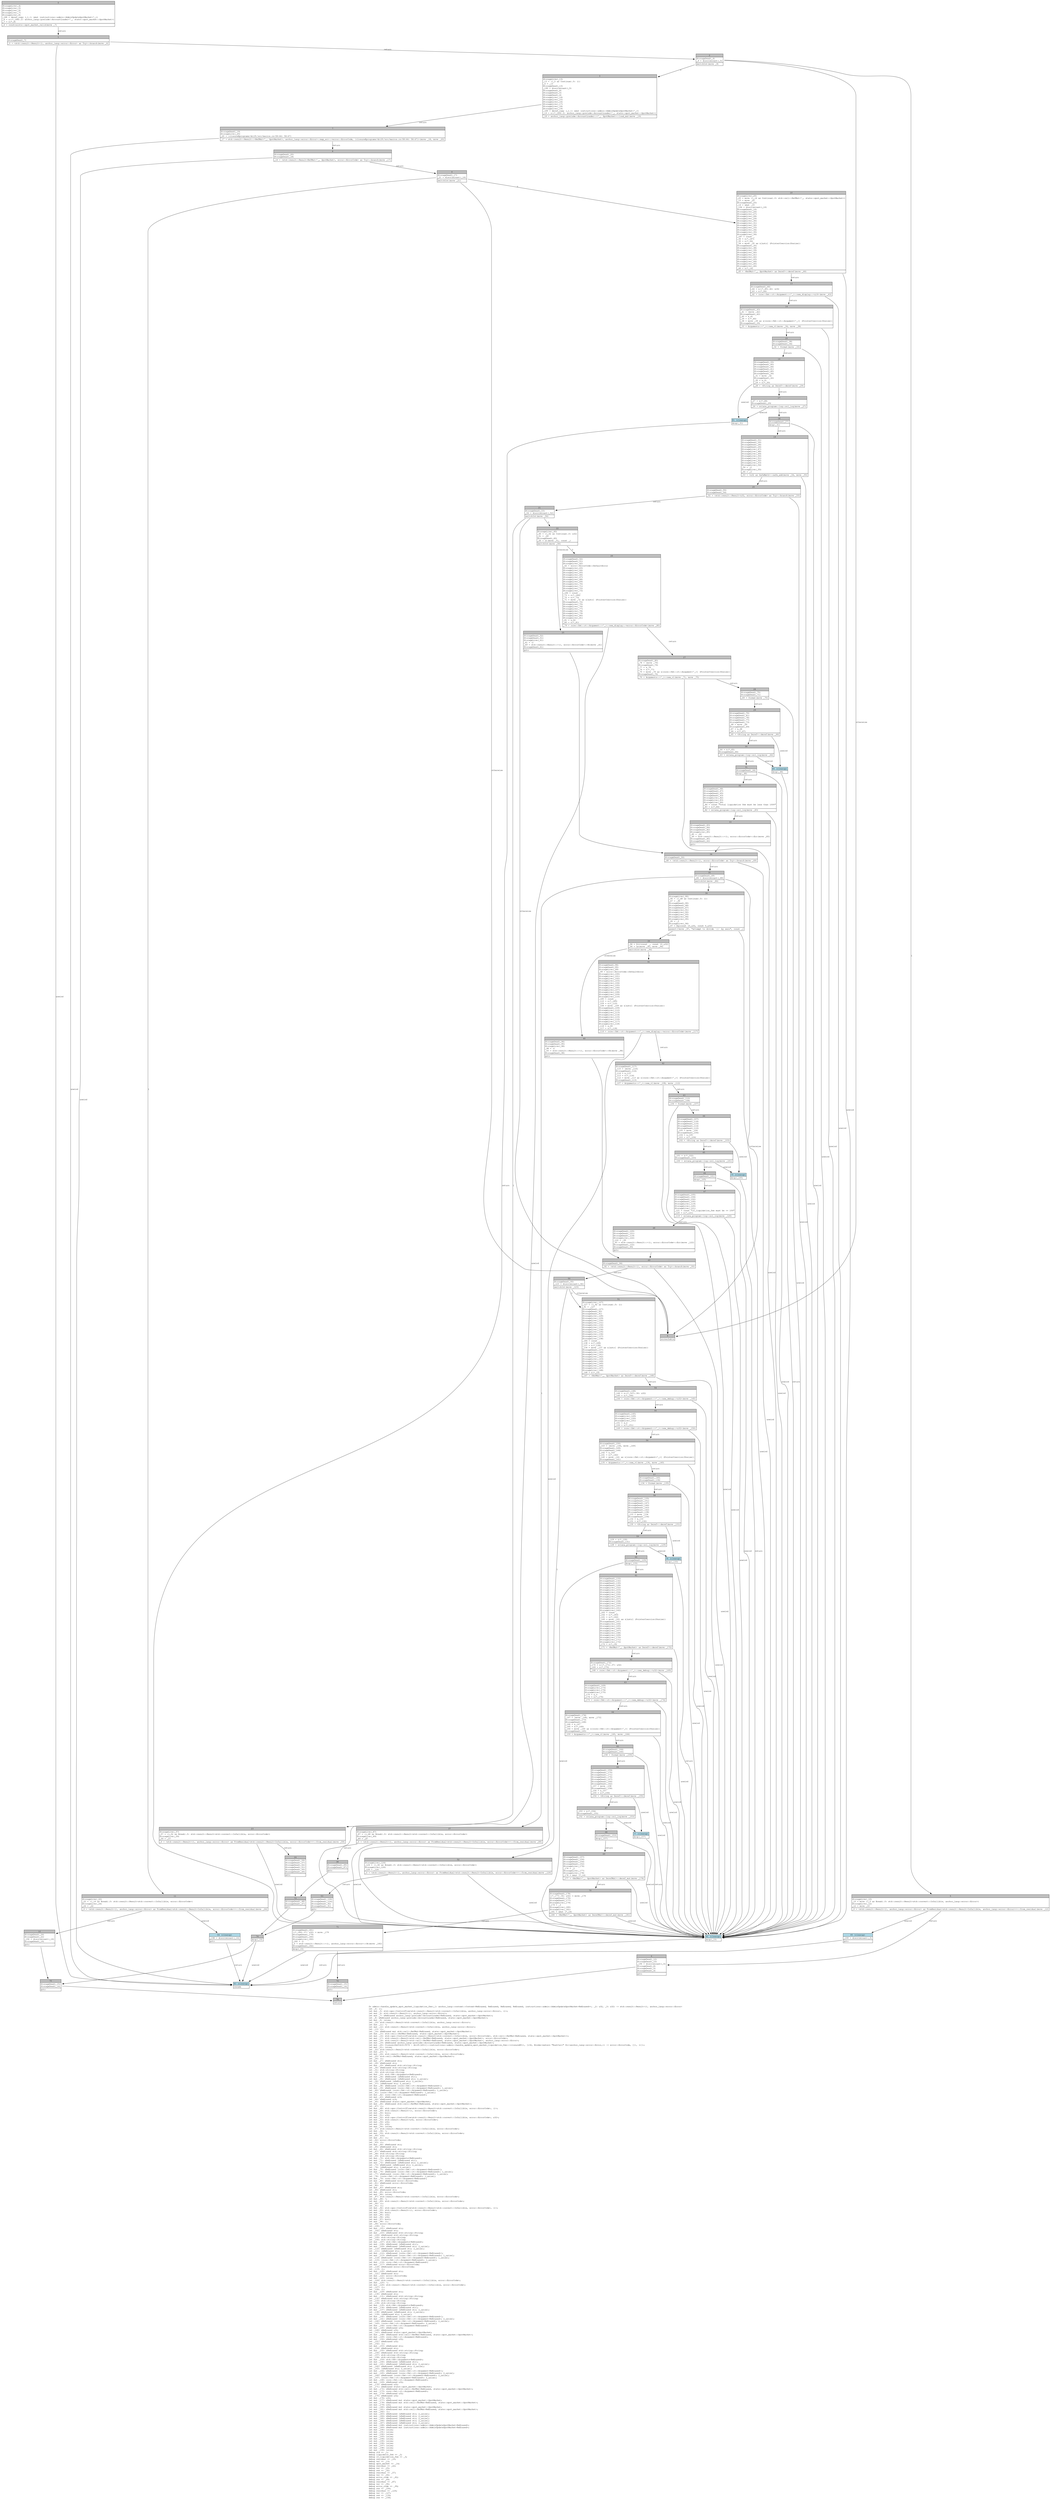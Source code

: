 digraph Mir_0_5575 {
    graph [fontname="Courier, monospace"];
    node [fontname="Courier, monospace"];
    edge [fontname="Courier, monospace"];
    label=<fn admin::handle_update_spot_market_liquidation_fee(_1: anchor_lang::context::Context&lt;ReErased, ReErased, ReErased, ReErased, instructions::admin::AdminUpdateSpotMarket&lt;ReErased&gt;&gt;, _2: u32, _3: u32) -&gt; std::result::Result&lt;(), anchor_lang::error::Error&gt;<br align="left"/>let _4: ();<br align="left"/>let mut _5: std::ops::ControlFlow&lt;std::result::Result&lt;std::convert::Infallible, anchor_lang::error::Error&gt;, ()&gt;;<br align="left"/>let mut _6: std::result::Result&lt;(), anchor_lang::error::Error&gt;;<br align="left"/>let mut _7: &amp;ReErased anchor_lang::prelude::AccountLoader&lt;ReErased, state::spot_market::SpotMarket&gt;;<br align="left"/>let _8: &amp;ReErased anchor_lang::prelude::AccountLoader&lt;ReErased, state::spot_market::SpotMarket&gt;;<br align="left"/>let mut _9: isize;<br align="left"/>let _10: std::result::Result&lt;std::convert::Infallible, anchor_lang::error::Error&gt;;<br align="left"/>let mut _11: !;<br align="left"/>let mut _12: std::result::Result&lt;std::convert::Infallible, anchor_lang::error::Error&gt;;<br align="left"/>let _13: ();<br align="left"/>let _14: &amp;ReErased mut std::cell::RefMut&lt;ReErased, state::spot_market::SpotMarket&gt;;<br align="left"/>let mut _15: std::cell::RefMut&lt;ReErased, state::spot_market::SpotMarket&gt;;<br align="left"/>let mut _16: std::ops::ControlFlow&lt;std::result::Result&lt;std::convert::Infallible, error::ErrorCode&gt;, std::cell::RefMut&lt;ReErased, state::spot_market::SpotMarket&gt;&gt;;<br align="left"/>let mut _17: std::result::Result&lt;std::cell::RefMut&lt;ReErased, state::spot_market::SpotMarket&gt;, error::ErrorCode&gt;;<br align="left"/>let mut _18: std::result::Result&lt;std::cell::RefMut&lt;ReErased, state::spot_market::SpotMarket&gt;, anchor_lang::error::Error&gt;;<br align="left"/>let mut _19: &amp;ReErased anchor_lang::prelude::AccountLoader&lt;ReErased, state::spot_market::SpotMarket&gt;;<br align="left"/>let mut _20: Closure(DefId(0:5576 ~ drift[d311]::instructions::admin::handle_update_spot_market_liquidation_fee::{closure#0}), [i32, Binder(extern &quot;RustCall&quot; fn((anchor_lang::error::Error,)) -&gt; error::ErrorCode, []), ()]);<br align="left"/>let mut _21: isize;<br align="left"/>let _22: std::result::Result&lt;std::convert::Infallible, error::ErrorCode&gt;;<br align="left"/>let mut _23: !;<br align="left"/>let mut _24: std::result::Result&lt;std::convert::Infallible, error::ErrorCode&gt;;<br align="left"/>let _25: std::cell::RefMut&lt;ReErased, state::spot_market::SpotMarket&gt;;<br align="left"/>let _26: ();<br align="left"/>let mut _27: &amp;ReErased str;<br align="left"/>let _28: &amp;ReErased str;<br align="left"/>let mut _29: &amp;ReErased std::string::String;<br align="left"/>let _30: &amp;ReErased std::string::String;<br align="left"/>let _31: std::string::String;<br align="left"/>let _32: std::string::String;<br align="left"/>let mut _33: std::fmt::Arguments&lt;ReErased&gt;;<br align="left"/>let mut _34: &amp;ReErased [&amp;ReErased str];<br align="left"/>let mut _35: &amp;ReErased [&amp;ReErased str; 2_usize];<br align="left"/>let _36: &amp;ReErased [&amp;ReErased str; 2_usize];<br align="left"/>let _37: [&amp;ReErased str; 2_usize];<br align="left"/>let mut _38: &amp;ReErased [core::fmt::rt::Argument&lt;ReErased&gt;];<br align="left"/>let mut _39: &amp;ReErased [core::fmt::rt::Argument&lt;ReErased&gt;; 1_usize];<br align="left"/>let _40: &amp;ReErased [core::fmt::rt::Argument&lt;ReErased&gt;; 1_usize];<br align="left"/>let _41: [core::fmt::rt::Argument&lt;ReErased&gt;; 1_usize];<br align="left"/>let mut _42: core::fmt::rt::Argument&lt;ReErased&gt;;<br align="left"/>let mut _43: &amp;ReErased u16;<br align="left"/>let _44: &amp;ReErased u16;<br align="left"/>let _45: &amp;ReErased state::spot_market::SpotMarket;<br align="left"/>let mut _46: &amp;ReErased std::cell::RefMut&lt;ReErased, state::spot_market::SpotMarket&gt;;<br align="left"/>let _47: ();<br align="left"/>let mut _48: std::ops::ControlFlow&lt;std::result::Result&lt;std::convert::Infallible, error::ErrorCode&gt;, ()&gt;;<br align="left"/>let mut _49: std::result::Result&lt;(), error::ErrorCode&gt;;<br align="left"/>let mut _50: bool;<br align="left"/>let mut _51: u32;<br align="left"/>let mut _52: std::ops::ControlFlow&lt;std::result::Result&lt;std::convert::Infallible, error::ErrorCode&gt;, u32&gt;;<br align="left"/>let mut _53: std::result::Result&lt;u32, error::ErrorCode&gt;;<br align="left"/>let mut _54: u32;<br align="left"/>let mut _55: u32;<br align="left"/>let mut _56: isize;<br align="left"/>let _57: std::result::Result&lt;std::convert::Infallible, error::ErrorCode&gt;;<br align="left"/>let mut _58: !;<br align="left"/>let mut _59: std::result::Result&lt;std::convert::Infallible, error::ErrorCode&gt;;<br align="left"/>let _60: u32;<br align="left"/>let mut _61: ();<br align="left"/>let _62: error::ErrorCode;<br align="left"/>let _63: ();<br align="left"/>let mut _64: &amp;ReErased str;<br align="left"/>let _65: &amp;ReErased str;<br align="left"/>let mut _66: &amp;ReErased std::string::String;<br align="left"/>let _67: &amp;ReErased std::string::String;<br align="left"/>let _68: std::string::String;<br align="left"/>let _69: std::string::String;<br align="left"/>let mut _70: std::fmt::Arguments&lt;ReErased&gt;;<br align="left"/>let mut _71: &amp;ReErased [&amp;ReErased str];<br align="left"/>let mut _72: &amp;ReErased [&amp;ReErased str; 2_usize];<br align="left"/>let _73: &amp;ReErased [&amp;ReErased str; 2_usize];<br align="left"/>let _74: [&amp;ReErased str; 2_usize];<br align="left"/>let mut _75: &amp;ReErased [core::fmt::rt::Argument&lt;ReErased&gt;];<br align="left"/>let mut _76: &amp;ReErased [core::fmt::rt::Argument&lt;ReErased&gt;; 1_usize];<br align="left"/>let _77: &amp;ReErased [core::fmt::rt::Argument&lt;ReErased&gt;; 1_usize];<br align="left"/>let _78: [core::fmt::rt::Argument&lt;ReErased&gt;; 1_usize];<br align="left"/>let mut _79: core::fmt::rt::Argument&lt;ReErased&gt;;<br align="left"/>let mut _80: &amp;ReErased error::ErrorCode;<br align="left"/>let _81: &amp;ReErased error::ErrorCode;<br align="left"/>let _82: ();<br align="left"/>let mut _83: &amp;ReErased str;<br align="left"/>let _84: &amp;ReErased str;<br align="left"/>let mut _85: error::ErrorCode;<br align="left"/>let mut _86: isize;<br align="left"/>let _87: std::result::Result&lt;std::convert::Infallible, error::ErrorCode&gt;;<br align="left"/>let mut _88: !;<br align="left"/>let mut _89: std::result::Result&lt;std::convert::Infallible, error::ErrorCode&gt;;<br align="left"/>let _90: ();<br align="left"/>let _91: ();<br align="left"/>let mut _92: std::ops::ControlFlow&lt;std::result::Result&lt;std::convert::Infallible, error::ErrorCode&gt;, ()&gt;;<br align="left"/>let mut _93: std::result::Result&lt;(), error::ErrorCode&gt;;<br align="left"/>let mut _94: bool;<br align="left"/>let mut _95: u32;<br align="left"/>let mut _96: u32;<br align="left"/>let mut _97: bool;<br align="left"/>let mut _98: ();<br align="left"/>let _99: error::ErrorCode;<br align="left"/>let _100: ();<br align="left"/>let mut _101: &amp;ReErased str;<br align="left"/>let _102: &amp;ReErased str;<br align="left"/>let mut _103: &amp;ReErased std::string::String;<br align="left"/>let _104: &amp;ReErased std::string::String;<br align="left"/>let _105: std::string::String;<br align="left"/>let _106: std::string::String;<br align="left"/>let mut _107: std::fmt::Arguments&lt;ReErased&gt;;<br align="left"/>let mut _108: &amp;ReErased [&amp;ReErased str];<br align="left"/>let mut _109: &amp;ReErased [&amp;ReErased str; 2_usize];<br align="left"/>let _110: &amp;ReErased [&amp;ReErased str; 2_usize];<br align="left"/>let _111: [&amp;ReErased str; 2_usize];<br align="left"/>let mut _112: &amp;ReErased [core::fmt::rt::Argument&lt;ReErased&gt;];<br align="left"/>let mut _113: &amp;ReErased [core::fmt::rt::Argument&lt;ReErased&gt;; 1_usize];<br align="left"/>let _114: &amp;ReErased [core::fmt::rt::Argument&lt;ReErased&gt;; 1_usize];<br align="left"/>let _115: [core::fmt::rt::Argument&lt;ReErased&gt;; 1_usize];<br align="left"/>let mut _116: core::fmt::rt::Argument&lt;ReErased&gt;;<br align="left"/>let mut _117: &amp;ReErased error::ErrorCode;<br align="left"/>let _118: &amp;ReErased error::ErrorCode;<br align="left"/>let _119: ();<br align="left"/>let mut _120: &amp;ReErased str;<br align="left"/>let _121: &amp;ReErased str;<br align="left"/>let mut _122: error::ErrorCode;<br align="left"/>let mut _123: isize;<br align="left"/>let _124: std::result::Result&lt;std::convert::Infallible, error::ErrorCode&gt;;<br align="left"/>let mut _125: !;<br align="left"/>let mut _126: std::result::Result&lt;std::convert::Infallible, error::ErrorCode&gt;;<br align="left"/>let _127: ();<br align="left"/>let _128: ();<br align="left"/>let mut _129: &amp;ReErased str;<br align="left"/>let _130: &amp;ReErased str;<br align="left"/>let mut _131: &amp;ReErased std::string::String;<br align="left"/>let _132: &amp;ReErased std::string::String;<br align="left"/>let _133: std::string::String;<br align="left"/>let _134: std::string::String;<br align="left"/>let mut _135: std::fmt::Arguments&lt;ReErased&gt;;<br align="left"/>let mut _136: &amp;ReErased [&amp;ReErased str];<br align="left"/>let mut _137: &amp;ReErased [&amp;ReErased str; 2_usize];<br align="left"/>let _138: &amp;ReErased [&amp;ReErased str; 2_usize];<br align="left"/>let _139: [&amp;ReErased str; 2_usize];<br align="left"/>let mut _140: &amp;ReErased [core::fmt::rt::Argument&lt;ReErased&gt;];<br align="left"/>let mut _141: &amp;ReErased [core::fmt::rt::Argument&lt;ReErased&gt;; 2_usize];<br align="left"/>let _142: &amp;ReErased [core::fmt::rt::Argument&lt;ReErased&gt;; 2_usize];<br align="left"/>let _143: [core::fmt::rt::Argument&lt;ReErased&gt;; 2_usize];<br align="left"/>let mut _144: core::fmt::rt::Argument&lt;ReErased&gt;;<br align="left"/>let mut _145: &amp;ReErased u32;<br align="left"/>let _146: &amp;ReErased u32;<br align="left"/>let _147: &amp;ReErased state::spot_market::SpotMarket;<br align="left"/>let mut _148: &amp;ReErased std::cell::RefMut&lt;ReErased, state::spot_market::SpotMarket&gt;;<br align="left"/>let mut _149: core::fmt::rt::Argument&lt;ReErased&gt;;<br align="left"/>let mut _150: &amp;ReErased u32;<br align="left"/>let _151: &amp;ReErased u32;<br align="left"/>let _152: ();<br align="left"/>let mut _153: &amp;ReErased str;<br align="left"/>let _154: &amp;ReErased str;<br align="left"/>let mut _155: &amp;ReErased std::string::String;<br align="left"/>let _156: &amp;ReErased std::string::String;<br align="left"/>let _157: std::string::String;<br align="left"/>let _158: std::string::String;<br align="left"/>let mut _159: std::fmt::Arguments&lt;ReErased&gt;;<br align="left"/>let mut _160: &amp;ReErased [&amp;ReErased str];<br align="left"/>let mut _161: &amp;ReErased [&amp;ReErased str; 2_usize];<br align="left"/>let _162: &amp;ReErased [&amp;ReErased str; 2_usize];<br align="left"/>let _163: [&amp;ReErased str; 2_usize];<br align="left"/>let mut _164: &amp;ReErased [core::fmt::rt::Argument&lt;ReErased&gt;];<br align="left"/>let mut _165: &amp;ReErased [core::fmt::rt::Argument&lt;ReErased&gt;; 2_usize];<br align="left"/>let _166: &amp;ReErased [core::fmt::rt::Argument&lt;ReErased&gt;; 2_usize];<br align="left"/>let _167: [core::fmt::rt::Argument&lt;ReErased&gt;; 2_usize];<br align="left"/>let mut _168: core::fmt::rt::Argument&lt;ReErased&gt;;<br align="left"/>let mut _169: &amp;ReErased u32;<br align="left"/>let _170: &amp;ReErased u32;<br align="left"/>let _171: &amp;ReErased state::spot_market::SpotMarket;<br align="left"/>let mut _172: &amp;ReErased std::cell::RefMut&lt;ReErased, state::spot_market::SpotMarket&gt;;<br align="left"/>let mut _173: core::fmt::rt::Argument&lt;ReErased&gt;;<br align="left"/>let mut _174: &amp;ReErased u32;<br align="left"/>let _175: &amp;ReErased u32;<br align="left"/>let mut _176: u32;<br align="left"/>let mut _177: &amp;ReErased mut state::spot_market::SpotMarket;<br align="left"/>let mut _178: &amp;ReErased mut std::cell::RefMut&lt;ReErased, state::spot_market::SpotMarket&gt;;<br align="left"/>let mut _179: u32;<br align="left"/>let mut _180: &amp;ReErased mut state::spot_market::SpotMarket;<br align="left"/>let mut _181: &amp;ReErased mut std::cell::RefMut&lt;ReErased, state::spot_market::SpotMarket&gt;;<br align="left"/>let mut _182: ();<br align="left"/>let mut _183: &amp;ReErased [&amp;ReErased str; 2_usize];<br align="left"/>let mut _184: &amp;ReErased [&amp;ReErased str; 2_usize];<br align="left"/>let mut _185: &amp;ReErased [&amp;ReErased str; 2_usize];<br align="left"/>let mut _186: &amp;ReErased [&amp;ReErased str; 2_usize];<br align="left"/>let mut _187: &amp;ReErased [&amp;ReErased str; 2_usize];<br align="left"/>let mut _188: &amp;ReErased mut instructions::admin::AdminUpdateSpotMarket&lt;ReErased&gt;;<br align="left"/>let mut _189: &amp;ReErased mut instructions::admin::AdminUpdateSpotMarket&lt;ReErased&gt;;<br align="left"/>let mut _190: isize;<br align="left"/>let mut _191: isize;<br align="left"/>let mut _192: isize;<br align="left"/>let mut _193: isize;<br align="left"/>let mut _194: isize;<br align="left"/>let mut _195: isize;<br align="left"/>let mut _196: isize;<br align="left"/>let mut _197: isize;<br align="left"/>let mut _198: isize;<br align="left"/>let mut _199: isize;<br align="left"/>debug ctx =&gt; _1;<br align="left"/>debug liquidator_fee =&gt; _2;<br align="left"/>debug if_liquidation_fee =&gt; _3;<br align="left"/>debug residual =&gt; _10;<br align="left"/>debug val =&gt; _13;<br align="left"/>debug spot_market =&gt; _14;<br align="left"/>debug residual =&gt; _22;<br align="left"/>debug val =&gt; _25;<br align="left"/>debug res =&gt; _32;<br align="left"/>debug residual =&gt; _57;<br align="left"/>debug val =&gt; _60;<br align="left"/>debug error_code =&gt; _62;<br align="left"/>debug res =&gt; _69;<br align="left"/>debug residual =&gt; _87;<br align="left"/>debug val =&gt; _90;<br align="left"/>debug error_code =&gt; _99;<br align="left"/>debug res =&gt; _106;<br align="left"/>debug residual =&gt; _124;<br align="left"/>debug val =&gt; _127;<br align="left"/>debug res =&gt; _134;<br align="left"/>debug res =&gt; _158;<br align="left"/>>;
    bb0__0_5575 [shape="none", label=<<table border="0" cellborder="1" cellspacing="0"><tr><td bgcolor="gray" align="center" colspan="1">0</td></tr><tr><td align="left" balign="left">StorageLive(_4)<br/>StorageLive(_5)<br/>StorageLive(_6)<br/>StorageLive(_7)<br/>StorageLive(_8)<br/>_188 = deref_copy (_1.1: &amp;mut instructions::admin::AdminUpdateSpotMarket&lt;'_&gt;)<br/>_8 = &amp;((*_188).2: anchor_lang::prelude::AccountLoader&lt;'_, state::spot_market::SpotMarket&gt;)<br/>_7 = &amp;(*_8)<br/></td></tr><tr><td align="left">_6 = constraints::spot_market_valid(move _7)</td></tr></table>>];
    bb1__0_5575 [shape="none", label=<<table border="0" cellborder="1" cellspacing="0"><tr><td bgcolor="gray" align="center" colspan="1">1</td></tr><tr><td align="left" balign="left">StorageDead(_7)<br/></td></tr><tr><td align="left">_5 = &lt;std::result::Result&lt;(), anchor_lang::error::Error&gt; as Try&gt;::branch(move _6)</td></tr></table>>];
    bb2__0_5575 [shape="none", label=<<table border="0" cellborder="1" cellspacing="0"><tr><td bgcolor="gray" align="center" colspan="1">2</td></tr><tr><td align="left" balign="left">StorageDead(_6)<br/>_9 = discriminant(_5)<br/></td></tr><tr><td align="left">switchInt(move _9)</td></tr></table>>];
    bb3__0_5575 [shape="none", label=<<table border="0" cellborder="1" cellspacing="0"><tr><td bgcolor="gray" align="center" colspan="1">3</td></tr><tr><td align="left" balign="left">StorageLive(_13)<br/>_13 = ((_5 as Continue).0: ())<br/>_4 = _13<br/>StorageDead(_13)<br/>_190 = discriminant(_5)<br/>StorageDead(_8)<br/>StorageDead(_5)<br/>StorageDead(_4)<br/>StorageLive(_14)<br/>StorageLive(_15)<br/>StorageLive(_16)<br/>StorageLive(_17)<br/>StorageLive(_18)<br/>StorageLive(_19)<br/>_189 = deref_copy (_1.1: &amp;mut instructions::admin::AdminUpdateSpotMarket&lt;'_&gt;)<br/>_19 = &amp;((*_189).2: anchor_lang::prelude::AccountLoader&lt;'_, state::spot_market::SpotMarket&gt;)<br/></td></tr><tr><td align="left">_18 = anchor_lang::prelude::AccountLoader::&lt;'_, SpotMarket&gt;::load_mut(move _19)</td></tr></table>>];
    bb4__0_5575 [shape="none", label=<<table border="0" cellborder="1" cellspacing="0"><tr><td bgcolor="gray" align="center" colspan="1">4</td></tr><tr><td align="left">unreachable</td></tr></table>>];
    bb5__0_5575 [shape="none", label=<<table border="0" cellborder="1" cellspacing="0"><tr><td bgcolor="gray" align="center" colspan="1">5</td></tr><tr><td align="left" balign="left">StorageLive(_10)<br/>_10 = move ((_5 as Break).0: std::result::Result&lt;std::convert::Infallible, anchor_lang::error::Error&gt;)<br/>StorageLive(_12)<br/>_12 = move _10<br/></td></tr><tr><td align="left">_0 = &lt;std::result::Result&lt;(), anchor_lang::error::Error&gt; as FromResidual&lt;std::result::Result&lt;Infallible, anchor_lang::error::Error&gt;&gt;&gt;::from_residual(move _12)</td></tr></table>>];
    bb6__0_5575 [shape="none", label=<<table border="0" cellborder="1" cellspacing="0"><tr><td bgcolor="gray" align="center" colspan="1">6</td></tr><tr><td align="left" balign="left">StorageDead(_12)<br/>StorageDead(_10)<br/>_196 = discriminant(_5)<br/>StorageDead(_8)<br/>StorageDead(_5)<br/>StorageDead(_4)<br/></td></tr><tr><td align="left">goto</td></tr></table>>];
    bb7__0_5575 [shape="none", label=<<table border="0" cellborder="1" cellspacing="0"><tr><td bgcolor="gray" align="center" colspan="1">7</td></tr><tr><td align="left" balign="left">StorageDead(_19)<br/>StorageLive(_20)<br/>_20 = {closure@programs/drift/src/macros.rs:58:44: 58:47}<br/></td></tr><tr><td align="left">_17 = std::result::Result::&lt;RefMut&lt;'_, SpotMarket&gt;, anchor_lang::error::Error&gt;::map_err::&lt;error::ErrorCode, {closure@programs/drift/src/macros.rs:58:44: 58:47}&gt;(move _18, move _20)</td></tr></table>>];
    bb8__0_5575 [shape="none", label=<<table border="0" cellborder="1" cellspacing="0"><tr><td bgcolor="gray" align="center" colspan="1">8</td></tr><tr><td align="left" balign="left">StorageDead(_20)<br/>StorageDead(_18)<br/></td></tr><tr><td align="left">_16 = &lt;std::result::Result&lt;RefMut&lt;'_, SpotMarket&gt;, error::ErrorCode&gt; as Try&gt;::branch(move _17)</td></tr></table>>];
    bb9__0_5575 [shape="none", label=<<table border="0" cellborder="1" cellspacing="0"><tr><td bgcolor="gray" align="center" colspan="1">9</td></tr><tr><td align="left" balign="left">StorageDead(_17)<br/>_21 = discriminant(_16)<br/></td></tr><tr><td align="left">switchInt(move _21)</td></tr></table>>];
    bb10__0_5575 [shape="none", label=<<table border="0" cellborder="1" cellspacing="0"><tr><td bgcolor="gray" align="center" colspan="1">10</td></tr><tr><td align="left" balign="left">StorageLive(_25)<br/>_25 = move ((_16 as Continue).0: std::cell::RefMut&lt;'_, state::spot_market::SpotMarket&gt;)<br/>_15 = move _25<br/>StorageDead(_25)<br/>_14 = &amp;mut _15<br/>_194 = discriminant(_16)<br/>StorageDead(_16)<br/>StorageLive(_26)<br/>StorageLive(_27)<br/>StorageLive(_28)<br/>StorageLive(_29)<br/>StorageLive(_30)<br/>StorageLive(_31)<br/>StorageLive(_32)<br/>StorageLive(_33)<br/>StorageLive(_34)<br/>StorageLive(_35)<br/>StorageLive(_36)<br/>_187 = const _<br/>_36 = &amp;(*_187)<br/>_35 = &amp;(*_36)<br/>_34 = move _35 as &amp;[&amp;str] (PointerCoercion(Unsize))<br/>StorageDead(_35)<br/>StorageLive(_38)<br/>StorageLive(_39)<br/>StorageLive(_40)<br/>StorageLive(_41)<br/>StorageLive(_42)<br/>StorageLive(_43)<br/>StorageLive(_44)<br/>StorageLive(_45)<br/>StorageLive(_46)<br/>_46 = &amp;(*_14)<br/></td></tr><tr><td align="left">_45 = &lt;RefMut&lt;'_, SpotMarket&gt; as Deref&gt;::deref(move _46)</td></tr></table>>];
    bb11__0_5575 [shape="none", label=<<table border="0" cellborder="1" cellspacing="0"><tr><td bgcolor="gray" align="center" colspan="1">11</td></tr><tr><td align="left" balign="left">StorageLive(_22)<br/>_22 = ((_16 as Break).0: std::result::Result&lt;std::convert::Infallible, error::ErrorCode&gt;)<br/>StorageLive(_24)<br/>_24 = _22<br/></td></tr><tr><td align="left">_0 = &lt;std::result::Result&lt;(), anchor_lang::error::Error&gt; as FromResidual&lt;std::result::Result&lt;Infallible, error::ErrorCode&gt;&gt;&gt;::from_residual(move _24)</td></tr></table>>];
    bb12__0_5575 [shape="none", label=<<table border="0" cellborder="1" cellspacing="0"><tr><td bgcolor="gray" align="center" colspan="1">12</td></tr><tr><td align="left" balign="left">StorageDead(_24)<br/>StorageDead(_22)<br/>_192 = discriminant(_16)<br/>StorageDead(_16)<br/></td></tr><tr><td align="left">goto</td></tr></table>>];
    bb13__0_5575 [shape="none", label=<<table border="0" cellborder="1" cellspacing="0"><tr><td bgcolor="gray" align="center" colspan="1">13</td></tr><tr><td align="left" balign="left">StorageDead(_46)<br/>_44 = &amp;((*_45).42: u16)<br/>_43 = &amp;(*_44)<br/></td></tr><tr><td align="left">_42 = core::fmt::rt::Argument::&lt;'_&gt;::new_display::&lt;u16&gt;(move _43)</td></tr></table>>];
    bb14__0_5575 [shape="none", label=<<table border="0" cellborder="1" cellspacing="0"><tr><td bgcolor="gray" align="center" colspan="1">14</td></tr><tr><td align="left" balign="left">StorageDead(_43)<br/>_41 = [move _42]<br/>StorageDead(_42)<br/>_40 = &amp;_41<br/>_39 = &amp;(*_40)<br/>_38 = move _39 as &amp;[core::fmt::rt::Argument&lt;'_&gt;] (PointerCoercion(Unsize))<br/>StorageDead(_39)<br/></td></tr><tr><td align="left">_33 = Arguments::&lt;'_&gt;::new_v1(move _34, move _38)</td></tr></table>>];
    bb15__0_5575 [shape="none", label=<<table border="0" cellborder="1" cellspacing="0"><tr><td bgcolor="gray" align="center" colspan="1">15</td></tr><tr><td align="left" balign="left">StorageDead(_38)<br/>StorageDead(_34)<br/></td></tr><tr><td align="left">_32 = format(move _33)</td></tr></table>>];
    bb16__0_5575 [shape="none", label=<<table border="0" cellborder="1" cellspacing="0"><tr><td bgcolor="gray" align="center" colspan="1">16</td></tr><tr><td align="left" balign="left">StorageDead(_33)<br/>StorageDead(_45)<br/>StorageDead(_44)<br/>StorageDead(_41)<br/>StorageDead(_40)<br/>StorageDead(_36)<br/>_31 = move _32<br/>StorageDead(_32)<br/>_30 = &amp;_31<br/>_29 = &amp;(*_30)<br/></td></tr><tr><td align="left">_28 = &lt;String as Deref&gt;::deref(move _29)</td></tr></table>>];
    bb17__0_5575 [shape="none", label=<<table border="0" cellborder="1" cellspacing="0"><tr><td bgcolor="gray" align="center" colspan="1">17</td></tr><tr><td align="left" balign="left">_27 = &amp;(*_28)<br/>StorageDead(_29)<br/></td></tr><tr><td align="left">_26 = solana_program::log::sol_log(move _27)</td></tr></table>>];
    bb18__0_5575 [shape="none", label=<<table border="0" cellborder="1" cellspacing="0"><tr><td bgcolor="gray" align="center" colspan="1">18</td></tr><tr><td align="left" balign="left">StorageDead(_27)<br/></td></tr><tr><td align="left">drop(_31)</td></tr></table>>];
    bb19__0_5575 [shape="none", label=<<table border="0" cellborder="1" cellspacing="0"><tr><td bgcolor="gray" align="center" colspan="1">19</td></tr><tr><td align="left" balign="left">StorageDead(_31)<br/>StorageDead(_30)<br/>StorageDead(_28)<br/>StorageDead(_26)<br/>StorageLive(_47)<br/>StorageLive(_48)<br/>StorageLive(_49)<br/>StorageLive(_50)<br/>StorageLive(_51)<br/>StorageLive(_52)<br/>StorageLive(_53)<br/>StorageLive(_54)<br/>_54 = _2<br/>StorageLive(_55)<br/>_55 = _3<br/></td></tr><tr><td align="left">_53 = &lt;u32 as SafeMath&gt;::safe_add(move _54, move _55)</td></tr></table>>];
    bb20__0_5575 [shape="none", label=<<table border="0" cellborder="1" cellspacing="0"><tr><td bgcolor="gray" align="center" colspan="1">20</td></tr><tr><td align="left" balign="left">StorageDead(_55)<br/>StorageDead(_54)<br/></td></tr><tr><td align="left">_52 = &lt;std::result::Result&lt;u32, error::ErrorCode&gt; as Try&gt;::branch(move _53)</td></tr></table>>];
    bb21__0_5575 [shape="none", label=<<table border="0" cellborder="1" cellspacing="0"><tr><td bgcolor="gray" align="center" colspan="1">21</td></tr><tr><td align="left" balign="left">StorageDead(_53)<br/>_56 = discriminant(_52)<br/></td></tr><tr><td align="left">switchInt(move _56)</td></tr></table>>];
    bb22__0_5575 [shape="none", label=<<table border="0" cellborder="1" cellspacing="0"><tr><td bgcolor="gray" align="center" colspan="1">22</td></tr><tr><td align="left" balign="left">StorageLive(_60)<br/>_60 = ((_52 as Continue).0: u32)<br/>_51 = _60<br/>StorageDead(_60)<br/>_50 = Lt(move _51, const _)<br/></td></tr><tr><td align="left">switchInt(move _50)</td></tr></table>>];
    bb23__0_5575 [shape="none", label=<<table border="0" cellborder="1" cellspacing="0"><tr><td bgcolor="gray" align="center" colspan="1">23</td></tr><tr><td align="left" balign="left">StorageLive(_57)<br/>_57 = ((_52 as Break).0: std::result::Result&lt;std::convert::Infallible, error::ErrorCode&gt;)<br/>StorageLive(_59)<br/>_59 = _57<br/></td></tr><tr><td align="left">_0 = &lt;std::result::Result&lt;(), anchor_lang::error::Error&gt; as FromResidual&lt;std::result::Result&lt;Infallible, error::ErrorCode&gt;&gt;&gt;::from_residual(move _59)</td></tr></table>>];
    bb24__0_5575 [shape="none", label=<<table border="0" cellborder="1" cellspacing="0"><tr><td bgcolor="gray" align="center" colspan="1">24</td></tr><tr><td align="left" balign="left">StorageDead(_59)<br/>StorageDead(_57)<br/>StorageDead(_52)<br/>StorageDead(_51)<br/>StorageDead(_50)<br/>StorageDead(_49)<br/></td></tr><tr><td align="left">goto</td></tr></table>>];
    bb25__0_5575 [shape="none", label=<<table border="0" cellborder="1" cellspacing="0"><tr><td bgcolor="gray" align="center" colspan="1">25</td></tr><tr><td align="left" balign="left">StorageDead(_52)<br/>StorageDead(_51)<br/>StorageLive(_61)<br/>_61 = ()<br/>_49 = std::result::Result::&lt;(), error::ErrorCode&gt;::Ok(move _61)<br/>StorageDead(_61)<br/></td></tr><tr><td align="left">goto</td></tr></table>>];
    bb26__0_5575 [shape="none", label=<<table border="0" cellborder="1" cellspacing="0"><tr><td bgcolor="gray" align="center" colspan="1">26</td></tr><tr><td align="left" balign="left">StorageDead(_52)<br/>StorageDead(_51)<br/>StorageLive(_62)<br/>_62 = error::ErrorCode::DefaultError<br/>StorageLive(_63)<br/>StorageLive(_64)<br/>StorageLive(_65)<br/>StorageLive(_66)<br/>StorageLive(_67)<br/>StorageLive(_68)<br/>StorageLive(_69)<br/>StorageLive(_70)<br/>StorageLive(_71)<br/>StorageLive(_72)<br/>StorageLive(_73)<br/>_186 = const _<br/>_73 = &amp;(*_186)<br/>_72 = &amp;(*_73)<br/>_71 = move _72 as &amp;[&amp;str] (PointerCoercion(Unsize))<br/>StorageDead(_72)<br/>StorageLive(_75)<br/>StorageLive(_76)<br/>StorageLive(_77)<br/>StorageLive(_78)<br/>StorageLive(_79)<br/>StorageLive(_80)<br/>StorageLive(_81)<br/>_81 = &amp;_62<br/>_80 = &amp;(*_81)<br/></td></tr><tr><td align="left">_79 = core::fmt::rt::Argument::&lt;'_&gt;::new_display::&lt;error::ErrorCode&gt;(move _80)</td></tr></table>>];
    bb27__0_5575 [shape="none", label=<<table border="0" cellborder="1" cellspacing="0"><tr><td bgcolor="gray" align="center" colspan="1">27</td></tr><tr><td align="left" balign="left">StorageDead(_80)<br/>_78 = [move _79]<br/>StorageDead(_79)<br/>_77 = &amp;_78<br/>_76 = &amp;(*_77)<br/>_75 = move _76 as &amp;[core::fmt::rt::Argument&lt;'_&gt;] (PointerCoercion(Unsize))<br/>StorageDead(_76)<br/></td></tr><tr><td align="left">_70 = Arguments::&lt;'_&gt;::new_v1(move _71, move _75)</td></tr></table>>];
    bb28__0_5575 [shape="none", label=<<table border="0" cellborder="1" cellspacing="0"><tr><td bgcolor="gray" align="center" colspan="1">28</td></tr><tr><td align="left" balign="left">StorageDead(_75)<br/>StorageDead(_71)<br/></td></tr><tr><td align="left">_69 = format(move _70)</td></tr></table>>];
    bb29__0_5575 [shape="none", label=<<table border="0" cellborder="1" cellspacing="0"><tr><td bgcolor="gray" align="center" colspan="1">29</td></tr><tr><td align="left" balign="left">StorageDead(_70)<br/>StorageDead(_81)<br/>StorageDead(_78)<br/>StorageDead(_77)<br/>StorageDead(_73)<br/>_68 = move _69<br/>StorageDead(_69)<br/>_67 = &amp;_68<br/>_66 = &amp;(*_67)<br/></td></tr><tr><td align="left">_65 = &lt;String as Deref&gt;::deref(move _66)</td></tr></table>>];
    bb30__0_5575 [shape="none", label=<<table border="0" cellborder="1" cellspacing="0"><tr><td bgcolor="gray" align="center" colspan="1">30</td></tr><tr><td align="left" balign="left">_64 = &amp;(*_65)<br/>StorageDead(_66)<br/></td></tr><tr><td align="left">_63 = solana_program::log::sol_log(move _64)</td></tr></table>>];
    bb31__0_5575 [shape="none", label=<<table border="0" cellborder="1" cellspacing="0"><tr><td bgcolor="gray" align="center" colspan="1">31</td></tr><tr><td align="left" balign="left">StorageDead(_64)<br/></td></tr><tr><td align="left">drop(_68)</td></tr></table>>];
    bb32__0_5575 [shape="none", label=<<table border="0" cellborder="1" cellspacing="0"><tr><td bgcolor="gray" align="center" colspan="1">32</td></tr><tr><td align="left" balign="left">StorageDead(_68)<br/>StorageDead(_67)<br/>StorageDead(_65)<br/>StorageDead(_63)<br/>StorageLive(_82)<br/>StorageLive(_83)<br/>StorageLive(_84)<br/>_84 = const &quot;Total liquidation fee must be less than 100%&quot;<br/>_83 = &amp;(*_84)<br/></td></tr><tr><td align="left">_82 = solana_program::log::sol_log(move _83)</td></tr></table>>];
    bb33__0_5575 [shape="none", label=<<table border="0" cellborder="1" cellspacing="0"><tr><td bgcolor="gray" align="center" colspan="1">33</td></tr><tr><td align="left" balign="left">StorageDead(_83)<br/>StorageDead(_84)<br/>StorageDead(_82)<br/>StorageLive(_85)<br/>_85 = _62<br/>_49 = std::result::Result::&lt;(), error::ErrorCode&gt;::Err(move _85)<br/>StorageDead(_85)<br/>StorageDead(_62)<br/></td></tr><tr><td align="left">goto</td></tr></table>>];
    bb34__0_5575 [shape="none", label=<<table border="0" cellborder="1" cellspacing="0"><tr><td bgcolor="gray" align="center" colspan="1">34</td></tr><tr><td align="left" balign="left">StorageDead(_50)<br/></td></tr><tr><td align="left">_48 = &lt;std::result::Result&lt;(), error::ErrorCode&gt; as Try&gt;::branch(move _49)</td></tr></table>>];
    bb35__0_5575 [shape="none", label=<<table border="0" cellborder="1" cellspacing="0"><tr><td bgcolor="gray" align="center" colspan="1">35</td></tr><tr><td align="left" balign="left">StorageDead(_49)<br/>_86 = discriminant(_48)<br/></td></tr><tr><td align="left">switchInt(move _86)</td></tr></table>>];
    bb36__0_5575 [shape="none", label=<<table border="0" cellborder="1" cellspacing="0"><tr><td bgcolor="gray" align="center" colspan="1">36</td></tr><tr><td align="left" balign="left">StorageLive(_90)<br/>_90 = ((_48 as Continue).0: ())<br/>_47 = _90<br/>StorageDead(_90)<br/>StorageDead(_48)<br/>StorageDead(_47)<br/>StorageLive(_91)<br/>StorageLive(_92)<br/>StorageLive(_93)<br/>StorageLive(_94)<br/>StorageLive(_95)<br/>_95 = _3<br/>StorageLive(_96)<br/>_97 = Eq(const 10_u32, const 0_u32)<br/></td></tr><tr><td align="left">assert(!move _97, &quot;attempt to divide `{}` by zero&quot;, const _)</td></tr></table>>];
    bb37__0_5575 [shape="none", label=<<table border="0" cellborder="1" cellspacing="0"><tr><td bgcolor="gray" align="center" colspan="1">37</td></tr><tr><td align="left" balign="left">StorageLive(_87)<br/>_87 = ((_48 as Break).0: std::result::Result&lt;std::convert::Infallible, error::ErrorCode&gt;)<br/>StorageLive(_89)<br/>_89 = _87<br/></td></tr><tr><td align="left">_0 = &lt;std::result::Result&lt;(), anchor_lang::error::Error&gt; as FromResidual&lt;std::result::Result&lt;Infallible, error::ErrorCode&gt;&gt;&gt;::from_residual(move _89)</td></tr></table>>];
    bb38__0_5575 [shape="none", label=<<table border="0" cellborder="1" cellspacing="0"><tr><td bgcolor="gray" align="center" colspan="1">38</td></tr><tr><td align="left" balign="left">StorageDead(_89)<br/>StorageDead(_87)<br/></td></tr><tr><td align="left">goto</td></tr></table>>];
    bb39__0_5575 [shape="none", label=<<table border="0" cellborder="1" cellspacing="0"><tr><td bgcolor="gray" align="center" colspan="1">39</td></tr><tr><td align="left" balign="left">_96 = Div(const _, const 10_u32)<br/>_94 = Le(move _95, move _96)<br/></td></tr><tr><td align="left">switchInt(move _94)</td></tr></table>>];
    bb40__0_5575 [shape="none", label=<<table border="0" cellborder="1" cellspacing="0"><tr><td bgcolor="gray" align="center" colspan="1">40</td></tr><tr><td align="left" balign="left">StorageDead(_96)<br/>StorageDead(_95)<br/>StorageLive(_98)<br/>_98 = ()<br/>_93 = std::result::Result::&lt;(), error::ErrorCode&gt;::Ok(move _98)<br/>StorageDead(_98)<br/></td></tr><tr><td align="left">goto</td></tr></table>>];
    bb41__0_5575 [shape="none", label=<<table border="0" cellborder="1" cellspacing="0"><tr><td bgcolor="gray" align="center" colspan="1">41</td></tr><tr><td align="left" balign="left">StorageDead(_96)<br/>StorageDead(_95)<br/>StorageLive(_99)<br/>_99 = error::ErrorCode::DefaultError<br/>StorageLive(_100)<br/>StorageLive(_101)<br/>StorageLive(_102)<br/>StorageLive(_103)<br/>StorageLive(_104)<br/>StorageLive(_105)<br/>StorageLive(_106)<br/>StorageLive(_107)<br/>StorageLive(_108)<br/>StorageLive(_109)<br/>StorageLive(_110)<br/>_185 = const _<br/>_110 = &amp;(*_185)<br/>_109 = &amp;(*_110)<br/>_108 = move _109 as &amp;[&amp;str] (PointerCoercion(Unsize))<br/>StorageDead(_109)<br/>StorageLive(_112)<br/>StorageLive(_113)<br/>StorageLive(_114)<br/>StorageLive(_115)<br/>StorageLive(_116)<br/>StorageLive(_117)<br/>StorageLive(_118)<br/>_118 = &amp;_99<br/>_117 = &amp;(*_118)<br/></td></tr><tr><td align="left">_116 = core::fmt::rt::Argument::&lt;'_&gt;::new_display::&lt;error::ErrorCode&gt;(move _117)</td></tr></table>>];
    bb42__0_5575 [shape="none", label=<<table border="0" cellborder="1" cellspacing="0"><tr><td bgcolor="gray" align="center" colspan="1">42</td></tr><tr><td align="left" balign="left">StorageDead(_117)<br/>_115 = [move _116]<br/>StorageDead(_116)<br/>_114 = &amp;_115<br/>_113 = &amp;(*_114)<br/>_112 = move _113 as &amp;[core::fmt::rt::Argument&lt;'_&gt;] (PointerCoercion(Unsize))<br/>StorageDead(_113)<br/></td></tr><tr><td align="left">_107 = Arguments::&lt;'_&gt;::new_v1(move _108, move _112)</td></tr></table>>];
    bb43__0_5575 [shape="none", label=<<table border="0" cellborder="1" cellspacing="0"><tr><td bgcolor="gray" align="center" colspan="1">43</td></tr><tr><td align="left" balign="left">StorageDead(_112)<br/>StorageDead(_108)<br/></td></tr><tr><td align="left">_106 = format(move _107)</td></tr></table>>];
    bb44__0_5575 [shape="none", label=<<table border="0" cellborder="1" cellspacing="0"><tr><td bgcolor="gray" align="center" colspan="1">44</td></tr><tr><td align="left" balign="left">StorageDead(_107)<br/>StorageDead(_118)<br/>StorageDead(_115)<br/>StorageDead(_114)<br/>StorageDead(_110)<br/>_105 = move _106<br/>StorageDead(_106)<br/>_104 = &amp;_105<br/>_103 = &amp;(*_104)<br/></td></tr><tr><td align="left">_102 = &lt;String as Deref&gt;::deref(move _103)</td></tr></table>>];
    bb45__0_5575 [shape="none", label=<<table border="0" cellborder="1" cellspacing="0"><tr><td bgcolor="gray" align="center" colspan="1">45</td></tr><tr><td align="left" balign="left">_101 = &amp;(*_102)<br/>StorageDead(_103)<br/></td></tr><tr><td align="left">_100 = solana_program::log::sol_log(move _101)</td></tr></table>>];
    bb46__0_5575 [shape="none", label=<<table border="0" cellborder="1" cellspacing="0"><tr><td bgcolor="gray" align="center" colspan="1">46</td></tr><tr><td align="left" balign="left">StorageDead(_101)<br/></td></tr><tr><td align="left">drop(_105)</td></tr></table>>];
    bb47__0_5575 [shape="none", label=<<table border="0" cellborder="1" cellspacing="0"><tr><td bgcolor="gray" align="center" colspan="1">47</td></tr><tr><td align="left" balign="left">StorageDead(_105)<br/>StorageDead(_104)<br/>StorageDead(_102)<br/>StorageDead(_100)<br/>StorageLive(_119)<br/>StorageLive(_120)<br/>StorageLive(_121)<br/>_121 = const &quot;if_liquidation_fee must be &lt;= 10%&quot;<br/>_120 = &amp;(*_121)<br/></td></tr><tr><td align="left">_119 = solana_program::log::sol_log(move _120)</td></tr></table>>];
    bb48__0_5575 [shape="none", label=<<table border="0" cellborder="1" cellspacing="0"><tr><td bgcolor="gray" align="center" colspan="1">48</td></tr><tr><td align="left" balign="left">StorageDead(_120)<br/>StorageDead(_121)<br/>StorageDead(_119)<br/>StorageLive(_122)<br/>_122 = _99<br/>_93 = std::result::Result::&lt;(), error::ErrorCode&gt;::Err(move _122)<br/>StorageDead(_122)<br/>StorageDead(_99)<br/></td></tr><tr><td align="left">goto</td></tr></table>>];
    bb49__0_5575 [shape="none", label=<<table border="0" cellborder="1" cellspacing="0"><tr><td bgcolor="gray" align="center" colspan="1">49</td></tr><tr><td align="left" balign="left">StorageDead(_94)<br/></td></tr><tr><td align="left">_92 = &lt;std::result::Result&lt;(), error::ErrorCode&gt; as Try&gt;::branch(move _93)</td></tr></table>>];
    bb50__0_5575 [shape="none", label=<<table border="0" cellborder="1" cellspacing="0"><tr><td bgcolor="gray" align="center" colspan="1">50</td></tr><tr><td align="left" balign="left">StorageDead(_93)<br/>_123 = discriminant(_92)<br/></td></tr><tr><td align="left">switchInt(move _123)</td></tr></table>>];
    bb51__0_5575 [shape="none", label=<<table border="0" cellborder="1" cellspacing="0"><tr><td bgcolor="gray" align="center" colspan="1">51</td></tr><tr><td align="left" balign="left">StorageLive(_127)<br/>_127 = ((_92 as Continue).0: ())<br/>_91 = _127<br/>StorageDead(_127)<br/>StorageDead(_92)<br/>StorageDead(_91)<br/>StorageLive(_128)<br/>StorageLive(_129)<br/>StorageLive(_130)<br/>StorageLive(_131)<br/>StorageLive(_132)<br/>StorageLive(_133)<br/>StorageLive(_134)<br/>StorageLive(_135)<br/>StorageLive(_136)<br/>StorageLive(_137)<br/>StorageLive(_138)<br/>_184 = const _<br/>_138 = &amp;(*_184)<br/>_137 = &amp;(*_138)<br/>_136 = move _137 as &amp;[&amp;str] (PointerCoercion(Unsize))<br/>StorageDead(_137)<br/>StorageLive(_140)<br/>StorageLive(_141)<br/>StorageLive(_142)<br/>StorageLive(_143)<br/>StorageLive(_144)<br/>StorageLive(_145)<br/>StorageLive(_146)<br/>StorageLive(_147)<br/>StorageLive(_148)<br/>_148 = &amp;(*_14)<br/></td></tr><tr><td align="left">_147 = &lt;RefMut&lt;'_, SpotMarket&gt; as Deref&gt;::deref(move _148)</td></tr></table>>];
    bb52__0_5575 [shape="none", label=<<table border="0" cellborder="1" cellspacing="0"><tr><td bgcolor="gray" align="center" colspan="1">52</td></tr><tr><td align="left" balign="left">StorageLive(_124)<br/>_124 = ((_92 as Break).0: std::result::Result&lt;std::convert::Infallible, error::ErrorCode&gt;)<br/>StorageLive(_126)<br/>_126 = _124<br/></td></tr><tr><td align="left">_0 = &lt;std::result::Result&lt;(), anchor_lang::error::Error&gt; as FromResidual&lt;std::result::Result&lt;Infallible, error::ErrorCode&gt;&gt;&gt;::from_residual(move _126)</td></tr></table>>];
    bb53__0_5575 [shape="none", label=<<table border="0" cellborder="1" cellspacing="0"><tr><td bgcolor="gray" align="center" colspan="1">53</td></tr><tr><td align="left" balign="left">StorageDead(_126)<br/>StorageDead(_124)<br/>StorageDead(_92)<br/>StorageDead(_91)<br/></td></tr><tr><td align="left">goto</td></tr></table>>];
    bb54__0_5575 [shape="none", label=<<table border="0" cellborder="1" cellspacing="0"><tr><td bgcolor="gray" align="center" colspan="1">54</td></tr><tr><td align="left" balign="left">StorageDead(_148)<br/>_146 = &amp;((*_147).36: u32)<br/>_145 = &amp;(*_146)<br/></td></tr><tr><td align="left">_144 = core::fmt::rt::Argument::&lt;'_&gt;::new_debug::&lt;u32&gt;(move _145)</td></tr></table>>];
    bb55__0_5575 [shape="none", label=<<table border="0" cellborder="1" cellspacing="0"><tr><td bgcolor="gray" align="center" colspan="1">55</td></tr><tr><td align="left" balign="left">StorageDead(_145)<br/>StorageLive(_149)<br/>StorageLive(_150)<br/>StorageLive(_151)<br/>_151 = &amp;_2<br/>_150 = &amp;(*_151)<br/></td></tr><tr><td align="left">_149 = core::fmt::rt::Argument::&lt;'_&gt;::new_debug::&lt;u32&gt;(move _150)</td></tr></table>>];
    bb56__0_5575 [shape="none", label=<<table border="0" cellborder="1" cellspacing="0"><tr><td bgcolor="gray" align="center" colspan="1">56</td></tr><tr><td align="left" balign="left">StorageDead(_150)<br/>_143 = [move _144, move _149]<br/>StorageDead(_149)<br/>StorageDead(_144)<br/>_142 = &amp;_143<br/>_141 = &amp;(*_142)<br/>_140 = move _141 as &amp;[core::fmt::rt::Argument&lt;'_&gt;] (PointerCoercion(Unsize))<br/>StorageDead(_141)<br/></td></tr><tr><td align="left">_135 = Arguments::&lt;'_&gt;::new_v1(move _136, move _140)</td></tr></table>>];
    bb57__0_5575 [shape="none", label=<<table border="0" cellborder="1" cellspacing="0"><tr><td bgcolor="gray" align="center" colspan="1">57</td></tr><tr><td align="left" balign="left">StorageDead(_140)<br/>StorageDead(_136)<br/></td></tr><tr><td align="left">_134 = format(move _135)</td></tr></table>>];
    bb58__0_5575 [shape="none", label=<<table border="0" cellborder="1" cellspacing="0"><tr><td bgcolor="gray" align="center" colspan="1">58</td></tr><tr><td align="left" balign="left">StorageDead(_135)<br/>StorageDead(_151)<br/>StorageDead(_147)<br/>StorageDead(_146)<br/>StorageDead(_143)<br/>StorageDead(_142)<br/>StorageDead(_138)<br/>_133 = move _134<br/>StorageDead(_134)<br/>_132 = &amp;_133<br/>_131 = &amp;(*_132)<br/></td></tr><tr><td align="left">_130 = &lt;String as Deref&gt;::deref(move _131)</td></tr></table>>];
    bb59__0_5575 [shape="none", label=<<table border="0" cellborder="1" cellspacing="0"><tr><td bgcolor="gray" align="center" colspan="1">59</td></tr><tr><td align="left" balign="left">_129 = &amp;(*_130)<br/>StorageDead(_131)<br/></td></tr><tr><td align="left">_128 = solana_program::log::sol_log(move _129)</td></tr></table>>];
    bb60__0_5575 [shape="none", label=<<table border="0" cellborder="1" cellspacing="0"><tr><td bgcolor="gray" align="center" colspan="1">60</td></tr><tr><td align="left" balign="left">StorageDead(_129)<br/></td></tr><tr><td align="left">drop(_133)</td></tr></table>>];
    bb61__0_5575 [shape="none", label=<<table border="0" cellborder="1" cellspacing="0"><tr><td bgcolor="gray" align="center" colspan="1">61</td></tr><tr><td align="left" balign="left">StorageDead(_133)<br/>StorageDead(_132)<br/>StorageDead(_130)<br/>StorageDead(_128)<br/>StorageLive(_152)<br/>StorageLive(_153)<br/>StorageLive(_154)<br/>StorageLive(_155)<br/>StorageLive(_156)<br/>StorageLive(_157)<br/>StorageLive(_158)<br/>StorageLive(_159)<br/>StorageLive(_160)<br/>StorageLive(_161)<br/>StorageLive(_162)<br/>_183 = const _<br/>_162 = &amp;(*_183)<br/>_161 = &amp;(*_162)<br/>_160 = move _161 as &amp;[&amp;str] (PointerCoercion(Unsize))<br/>StorageDead(_161)<br/>StorageLive(_164)<br/>StorageLive(_165)<br/>StorageLive(_166)<br/>StorageLive(_167)<br/>StorageLive(_168)<br/>StorageLive(_169)<br/>StorageLive(_170)<br/>StorageLive(_171)<br/>StorageLive(_172)<br/>_172 = &amp;(*_14)<br/></td></tr><tr><td align="left">_171 = &lt;RefMut&lt;'_, SpotMarket&gt; as Deref&gt;::deref(move _172)</td></tr></table>>];
    bb62__0_5575 [shape="none", label=<<table border="0" cellborder="1" cellspacing="0"><tr><td bgcolor="gray" align="center" colspan="1">62</td></tr><tr><td align="left" balign="left">StorageDead(_172)<br/>_170 = &amp;((*_171).37: u32)<br/>_169 = &amp;(*_170)<br/></td></tr><tr><td align="left">_168 = core::fmt::rt::Argument::&lt;'_&gt;::new_debug::&lt;u32&gt;(move _169)</td></tr></table>>];
    bb63__0_5575 [shape="none", label=<<table border="0" cellborder="1" cellspacing="0"><tr><td bgcolor="gray" align="center" colspan="1">63</td></tr><tr><td align="left" balign="left">StorageDead(_169)<br/>StorageLive(_173)<br/>StorageLive(_174)<br/>StorageLive(_175)<br/>_175 = &amp;_3<br/>_174 = &amp;(*_175)<br/></td></tr><tr><td align="left">_173 = core::fmt::rt::Argument::&lt;'_&gt;::new_debug::&lt;u32&gt;(move _174)</td></tr></table>>];
    bb64__0_5575 [shape="none", label=<<table border="0" cellborder="1" cellspacing="0"><tr><td bgcolor="gray" align="center" colspan="1">64</td></tr><tr><td align="left" balign="left">StorageDead(_174)<br/>_167 = [move _168, move _173]<br/>StorageDead(_173)<br/>StorageDead(_168)<br/>_166 = &amp;_167<br/>_165 = &amp;(*_166)<br/>_164 = move _165 as &amp;[core::fmt::rt::Argument&lt;'_&gt;] (PointerCoercion(Unsize))<br/>StorageDead(_165)<br/></td></tr><tr><td align="left">_159 = Arguments::&lt;'_&gt;::new_v1(move _160, move _164)</td></tr></table>>];
    bb65__0_5575 [shape="none", label=<<table border="0" cellborder="1" cellspacing="0"><tr><td bgcolor="gray" align="center" colspan="1">65</td></tr><tr><td align="left" balign="left">StorageDead(_164)<br/>StorageDead(_160)<br/></td></tr><tr><td align="left">_158 = format(move _159)</td></tr></table>>];
    bb66__0_5575 [shape="none", label=<<table border="0" cellborder="1" cellspacing="0"><tr><td bgcolor="gray" align="center" colspan="1">66</td></tr><tr><td align="left" balign="left">StorageDead(_159)<br/>StorageDead(_175)<br/>StorageDead(_171)<br/>StorageDead(_170)<br/>StorageDead(_167)<br/>StorageDead(_166)<br/>StorageDead(_162)<br/>_157 = move _158<br/>StorageDead(_158)<br/>_156 = &amp;_157<br/>_155 = &amp;(*_156)<br/></td></tr><tr><td align="left">_154 = &lt;String as Deref&gt;::deref(move _155)</td></tr></table>>];
    bb67__0_5575 [shape="none", label=<<table border="0" cellborder="1" cellspacing="0"><tr><td bgcolor="gray" align="center" colspan="1">67</td></tr><tr><td align="left" balign="left">_153 = &amp;(*_154)<br/>StorageDead(_155)<br/></td></tr><tr><td align="left">_152 = solana_program::log::sol_log(move _153)</td></tr></table>>];
    bb68__0_5575 [shape="none", label=<<table border="0" cellborder="1" cellspacing="0"><tr><td bgcolor="gray" align="center" colspan="1">68</td></tr><tr><td align="left" balign="left">StorageDead(_153)<br/></td></tr><tr><td align="left">drop(_157)</td></tr></table>>];
    bb69__0_5575 [shape="none", label=<<table border="0" cellborder="1" cellspacing="0"><tr><td bgcolor="gray" align="center" colspan="1">69</td></tr><tr><td align="left" balign="left">StorageDead(_157)<br/>StorageDead(_156)<br/>StorageDead(_154)<br/>StorageDead(_152)<br/>StorageLive(_176)<br/>_176 = _2<br/>StorageLive(_177)<br/>StorageLive(_178)<br/>_178 = &amp;mut (*_14)<br/></td></tr><tr><td align="left">_177 = &lt;RefMut&lt;'_, SpotMarket&gt; as DerefMut&gt;::deref_mut(move _178)</td></tr></table>>];
    bb70__0_5575 [shape="none", label=<<table border="0" cellborder="1" cellspacing="0"><tr><td bgcolor="gray" align="center" colspan="1">70</td></tr><tr><td align="left" balign="left">StorageDead(_178)<br/>((*_177).36: u32) = move _176<br/>StorageDead(_176)<br/>StorageDead(_177)<br/>StorageLive(_179)<br/>_179 = _3<br/>StorageLive(_180)<br/>StorageLive(_181)<br/>_181 = &amp;mut (*_14)<br/></td></tr><tr><td align="left">_180 = &lt;RefMut&lt;'_, SpotMarket&gt; as DerefMut&gt;::deref_mut(move _181)</td></tr></table>>];
    bb71__0_5575 [shape="none", label=<<table border="0" cellborder="1" cellspacing="0"><tr><td bgcolor="gray" align="center" colspan="1">71</td></tr><tr><td align="left" balign="left">StorageDead(_181)<br/>((*_180).37: u32) = move _179<br/>StorageDead(_179)<br/>StorageDead(_180)<br/>StorageLive(_182)<br/>_182 = ()<br/>_0 = std::result::Result::&lt;(), anchor_lang::error::Error&gt;::Ok(move _182)<br/>StorageDead(_182)<br/></td></tr><tr><td align="left">drop(_15)</td></tr></table>>];
    bb72__0_5575 [shape="none", label=<<table border="0" cellborder="1" cellspacing="0"><tr><td bgcolor="gray" align="center" colspan="1">72</td></tr><tr><td align="left" balign="left">StorageDead(_15)<br/>StorageDead(_14)<br/></td></tr><tr><td align="left">goto</td></tr></table>>];
    bb73__0_5575 [shape="none", label=<<table border="0" cellborder="1" cellspacing="0"><tr><td bgcolor="gray" align="center" colspan="1">73</td></tr><tr><td align="left" balign="left">StorageDead(_48)<br/>StorageDead(_47)<br/></td></tr><tr><td align="left">goto</td></tr></table>>];
    bb74__0_5575 [shape="none", label=<<table border="0" cellborder="1" cellspacing="0"><tr><td bgcolor="gray" align="center" colspan="1">74</td></tr><tr><td align="left">drop(_15)</td></tr></table>>];
    bb75__0_5575 [shape="none", label=<<table border="0" cellborder="1" cellspacing="0"><tr><td bgcolor="gray" align="center" colspan="1">75</td></tr><tr><td align="left" balign="left">StorageDead(_15)<br/>StorageDead(_14)<br/></td></tr><tr><td align="left">goto</td></tr></table>>];
    bb76__0_5575 [shape="none", label=<<table border="0" cellborder="1" cellspacing="0"><tr><td bgcolor="gray" align="center" colspan="1">76</td></tr><tr><td align="left">return</td></tr></table>>];
    bb77__0_5575 [shape="none", label=<<table border="0" cellborder="1" cellspacing="0"><tr><td bgcolor="lightblue" align="center" colspan="1">77 (cleanup)</td></tr><tr><td align="left">drop(_157)</td></tr></table>>];
    bb78__0_5575 [shape="none", label=<<table border="0" cellborder="1" cellspacing="0"><tr><td bgcolor="lightblue" align="center" colspan="1">78 (cleanup)</td></tr><tr><td align="left">drop(_133)</td></tr></table>>];
    bb79__0_5575 [shape="none", label=<<table border="0" cellborder="1" cellspacing="0"><tr><td bgcolor="lightblue" align="center" colspan="1">79 (cleanup)</td></tr><tr><td align="left">drop(_105)</td></tr></table>>];
    bb80__0_5575 [shape="none", label=<<table border="0" cellborder="1" cellspacing="0"><tr><td bgcolor="lightblue" align="center" colspan="1">80 (cleanup)</td></tr><tr><td align="left">drop(_68)</td></tr></table>>];
    bb81__0_5575 [shape="none", label=<<table border="0" cellborder="1" cellspacing="0"><tr><td bgcolor="lightblue" align="center" colspan="1">81 (cleanup)</td></tr><tr><td align="left">drop(_31)</td></tr></table>>];
    bb82__0_5575 [shape="none", label=<<table border="0" cellborder="1" cellspacing="0"><tr><td bgcolor="lightblue" align="center" colspan="1">82 (cleanup)</td></tr><tr><td align="left">drop(_15)</td></tr></table>>];
    bb83__0_5575 [shape="none", label=<<table border="0" cellborder="1" cellspacing="0"><tr><td bgcolor="lightblue" align="center" colspan="1">83 (cleanup)</td></tr><tr><td align="left">resume</td></tr></table>>];
    bb84__0_5575 [shape="none", label=<<table border="0" cellborder="1" cellspacing="0"><tr><td bgcolor="lightblue" align="center" colspan="1">84 (cleanup)</td></tr><tr><td align="left" balign="left">_198 = discriminant(_16)<br/></td></tr><tr><td align="left">goto</td></tr></table>>];
    bb85__0_5575 [shape="none", label=<<table border="0" cellborder="1" cellspacing="0"><tr><td bgcolor="lightblue" align="center" colspan="1">85 (cleanup)</td></tr><tr><td align="left" balign="left">_199 = discriminant(_5)<br/></td></tr><tr><td align="left">goto</td></tr></table>>];
    bb0__0_5575 -> bb1__0_5575 [label="return"];
    bb1__0_5575 -> bb2__0_5575 [label="return"];
    bb1__0_5575 -> bb83__0_5575 [label="unwind"];
    bb2__0_5575 -> bb3__0_5575 [label="0"];
    bb2__0_5575 -> bb5__0_5575 [label="1"];
    bb2__0_5575 -> bb4__0_5575 [label="otherwise"];
    bb3__0_5575 -> bb7__0_5575 [label="return"];
    bb5__0_5575 -> bb6__0_5575 [label="return"];
    bb5__0_5575 -> bb85__0_5575 [label="unwind"];
    bb6__0_5575 -> bb76__0_5575 [label=""];
    bb7__0_5575 -> bb8__0_5575 [label="return"];
    bb7__0_5575 -> bb83__0_5575 [label="unwind"];
    bb8__0_5575 -> bb9__0_5575 [label="return"];
    bb8__0_5575 -> bb83__0_5575 [label="unwind"];
    bb9__0_5575 -> bb10__0_5575 [label="0"];
    bb9__0_5575 -> bb11__0_5575 [label="1"];
    bb9__0_5575 -> bb4__0_5575 [label="otherwise"];
    bb10__0_5575 -> bb13__0_5575 [label="return"];
    bb10__0_5575 -> bb82__0_5575 [label="unwind"];
    bb11__0_5575 -> bb12__0_5575 [label="return"];
    bb11__0_5575 -> bb84__0_5575 [label="unwind"];
    bb12__0_5575 -> bb75__0_5575 [label=""];
    bb13__0_5575 -> bb14__0_5575 [label="return"];
    bb13__0_5575 -> bb82__0_5575 [label="unwind"];
    bb14__0_5575 -> bb15__0_5575 [label="return"];
    bb14__0_5575 -> bb82__0_5575 [label="unwind"];
    bb15__0_5575 -> bb16__0_5575 [label="return"];
    bb15__0_5575 -> bb82__0_5575 [label="unwind"];
    bb16__0_5575 -> bb17__0_5575 [label="return"];
    bb16__0_5575 -> bb81__0_5575 [label="unwind"];
    bb17__0_5575 -> bb18__0_5575 [label="return"];
    bb17__0_5575 -> bb81__0_5575 [label="unwind"];
    bb18__0_5575 -> bb19__0_5575 [label="return"];
    bb18__0_5575 -> bb82__0_5575 [label="unwind"];
    bb19__0_5575 -> bb20__0_5575 [label="return"];
    bb19__0_5575 -> bb82__0_5575 [label="unwind"];
    bb20__0_5575 -> bb21__0_5575 [label="return"];
    bb20__0_5575 -> bb82__0_5575 [label="unwind"];
    bb21__0_5575 -> bb22__0_5575 [label="0"];
    bb21__0_5575 -> bb23__0_5575 [label="1"];
    bb21__0_5575 -> bb4__0_5575 [label="otherwise"];
    bb22__0_5575 -> bb26__0_5575 [label="0"];
    bb22__0_5575 -> bb25__0_5575 [label="otherwise"];
    bb23__0_5575 -> bb24__0_5575 [label="return"];
    bb23__0_5575 -> bb82__0_5575 [label="unwind"];
    bb24__0_5575 -> bb73__0_5575 [label=""];
    bb25__0_5575 -> bb34__0_5575 [label=""];
    bb26__0_5575 -> bb27__0_5575 [label="return"];
    bb26__0_5575 -> bb82__0_5575 [label="unwind"];
    bb27__0_5575 -> bb28__0_5575 [label="return"];
    bb27__0_5575 -> bb82__0_5575 [label="unwind"];
    bb28__0_5575 -> bb29__0_5575 [label="return"];
    bb28__0_5575 -> bb82__0_5575 [label="unwind"];
    bb29__0_5575 -> bb30__0_5575 [label="return"];
    bb29__0_5575 -> bb80__0_5575 [label="unwind"];
    bb30__0_5575 -> bb31__0_5575 [label="return"];
    bb30__0_5575 -> bb80__0_5575 [label="unwind"];
    bb31__0_5575 -> bb32__0_5575 [label="return"];
    bb31__0_5575 -> bb82__0_5575 [label="unwind"];
    bb32__0_5575 -> bb33__0_5575 [label="return"];
    bb32__0_5575 -> bb82__0_5575 [label="unwind"];
    bb33__0_5575 -> bb34__0_5575 [label=""];
    bb34__0_5575 -> bb35__0_5575 [label="return"];
    bb34__0_5575 -> bb82__0_5575 [label="unwind"];
    bb35__0_5575 -> bb36__0_5575 [label="0"];
    bb35__0_5575 -> bb37__0_5575 [label="1"];
    bb35__0_5575 -> bb4__0_5575 [label="otherwise"];
    bb36__0_5575 -> bb39__0_5575 [label="success"];
    bb36__0_5575 -> bb82__0_5575 [label="unwind"];
    bb37__0_5575 -> bb38__0_5575 [label="return"];
    bb37__0_5575 -> bb82__0_5575 [label="unwind"];
    bb38__0_5575 -> bb73__0_5575 [label=""];
    bb39__0_5575 -> bb41__0_5575 [label="0"];
    bb39__0_5575 -> bb40__0_5575 [label="otherwise"];
    bb40__0_5575 -> bb49__0_5575 [label=""];
    bb41__0_5575 -> bb42__0_5575 [label="return"];
    bb41__0_5575 -> bb82__0_5575 [label="unwind"];
    bb42__0_5575 -> bb43__0_5575 [label="return"];
    bb42__0_5575 -> bb82__0_5575 [label="unwind"];
    bb43__0_5575 -> bb44__0_5575 [label="return"];
    bb43__0_5575 -> bb82__0_5575 [label="unwind"];
    bb44__0_5575 -> bb45__0_5575 [label="return"];
    bb44__0_5575 -> bb79__0_5575 [label="unwind"];
    bb45__0_5575 -> bb46__0_5575 [label="return"];
    bb45__0_5575 -> bb79__0_5575 [label="unwind"];
    bb46__0_5575 -> bb47__0_5575 [label="return"];
    bb46__0_5575 -> bb82__0_5575 [label="unwind"];
    bb47__0_5575 -> bb48__0_5575 [label="return"];
    bb47__0_5575 -> bb82__0_5575 [label="unwind"];
    bb48__0_5575 -> bb49__0_5575 [label=""];
    bb49__0_5575 -> bb50__0_5575 [label="return"];
    bb49__0_5575 -> bb82__0_5575 [label="unwind"];
    bb50__0_5575 -> bb51__0_5575 [label="0"];
    bb50__0_5575 -> bb52__0_5575 [label="1"];
    bb50__0_5575 -> bb4__0_5575 [label="otherwise"];
    bb51__0_5575 -> bb54__0_5575 [label="return"];
    bb51__0_5575 -> bb82__0_5575 [label="unwind"];
    bb52__0_5575 -> bb53__0_5575 [label="return"];
    bb52__0_5575 -> bb82__0_5575 [label="unwind"];
    bb53__0_5575 -> bb74__0_5575 [label=""];
    bb54__0_5575 -> bb55__0_5575 [label="return"];
    bb54__0_5575 -> bb82__0_5575 [label="unwind"];
    bb55__0_5575 -> bb56__0_5575 [label="return"];
    bb55__0_5575 -> bb82__0_5575 [label="unwind"];
    bb56__0_5575 -> bb57__0_5575 [label="return"];
    bb56__0_5575 -> bb82__0_5575 [label="unwind"];
    bb57__0_5575 -> bb58__0_5575 [label="return"];
    bb57__0_5575 -> bb82__0_5575 [label="unwind"];
    bb58__0_5575 -> bb59__0_5575 [label="return"];
    bb58__0_5575 -> bb78__0_5575 [label="unwind"];
    bb59__0_5575 -> bb60__0_5575 [label="return"];
    bb59__0_5575 -> bb78__0_5575 [label="unwind"];
    bb60__0_5575 -> bb61__0_5575 [label="return"];
    bb60__0_5575 -> bb82__0_5575 [label="unwind"];
    bb61__0_5575 -> bb62__0_5575 [label="return"];
    bb61__0_5575 -> bb82__0_5575 [label="unwind"];
    bb62__0_5575 -> bb63__0_5575 [label="return"];
    bb62__0_5575 -> bb82__0_5575 [label="unwind"];
    bb63__0_5575 -> bb64__0_5575 [label="return"];
    bb63__0_5575 -> bb82__0_5575 [label="unwind"];
    bb64__0_5575 -> bb65__0_5575 [label="return"];
    bb64__0_5575 -> bb82__0_5575 [label="unwind"];
    bb65__0_5575 -> bb66__0_5575 [label="return"];
    bb65__0_5575 -> bb82__0_5575 [label="unwind"];
    bb66__0_5575 -> bb67__0_5575 [label="return"];
    bb66__0_5575 -> bb77__0_5575 [label="unwind"];
    bb67__0_5575 -> bb68__0_5575 [label="return"];
    bb67__0_5575 -> bb77__0_5575 [label="unwind"];
    bb68__0_5575 -> bb69__0_5575 [label="return"];
    bb68__0_5575 -> bb82__0_5575 [label="unwind"];
    bb69__0_5575 -> bb70__0_5575 [label="return"];
    bb69__0_5575 -> bb82__0_5575 [label="unwind"];
    bb70__0_5575 -> bb71__0_5575 [label="return"];
    bb70__0_5575 -> bb82__0_5575 [label="unwind"];
    bb71__0_5575 -> bb72__0_5575 [label="return"];
    bb71__0_5575 -> bb83__0_5575 [label="unwind"];
    bb72__0_5575 -> bb76__0_5575 [label=""];
    bb73__0_5575 -> bb74__0_5575 [label=""];
    bb74__0_5575 -> bb75__0_5575 [label="return"];
    bb74__0_5575 -> bb83__0_5575 [label="unwind"];
    bb75__0_5575 -> bb76__0_5575 [label=""];
    bb77__0_5575 -> bb82__0_5575 [label="return"];
    bb78__0_5575 -> bb82__0_5575 [label="return"];
    bb79__0_5575 -> bb82__0_5575 [label="return"];
    bb80__0_5575 -> bb82__0_5575 [label="return"];
    bb81__0_5575 -> bb82__0_5575 [label="return"];
    bb82__0_5575 -> bb83__0_5575 [label="return"];
    bb84__0_5575 -> bb83__0_5575 [label=""];
    bb85__0_5575 -> bb83__0_5575 [label=""];
}
